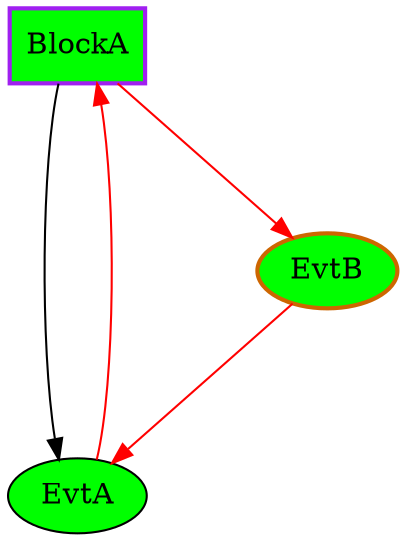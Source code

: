 digraph G {
graph [root="Demo",rankdir   = TB, nodesep           = 0.6, mindist     = 1.0, ranksep = 1.0, overlap = false]
node [style     = "filled", fillcolor = "white", color = "black"]
BlockA[cpu="0", flags="0x00108107", type="block", tperiod="100000000", pattern="A", patentry="false", patexit="true", beamproc="undefined", bpentry="false", bpexit="false", qlo="true", qhi="false", qil="false", shape     = "rectangle", fillcolor = "green", penwidth=2, color = "purple"];
EvtA[cpu="0", flags="0x00000102", type="tmsg", toffs="2000000", pattern="A", patentry="false", patexit="false", beamproc="undefined", bpentry="false", bpexit="false", fid="1", gid="5", evtno="15", beamin="0", bpcstart="0", sid="2", bpid="8", reqnobeam="0", vacc="0", id="0x100500f000200200", par="0x0000000000000001", tef="0", shape     = "oval", fillcolor = "green"];
EvtB[cpu="0", flags="0x00002102", type="tmsg", toffs="1000", pattern="A", patentry="true", patexit="false", beamproc="undefined", bpentry="false", bpexit="false", fid="1", gid="5", evtno="255", beamin="0", bpcstart="0", sid="2", bpid="8", reqnobeam="0", vacc="0", id="0x10050ff000200200", par="0x0000000000000002", tef="0", shape     = "oval", fillcolor = "green", penwidth=2, color = "darkorange3"];
BlockA->EvtB [type="defdst", color = "red"];
EvtA->BlockA [type="defdst", color = "red"];
EvtB->EvtA [type="defdst", color = "red"];
BlockA->EvtA [type="altdst", color = "black"];
}
